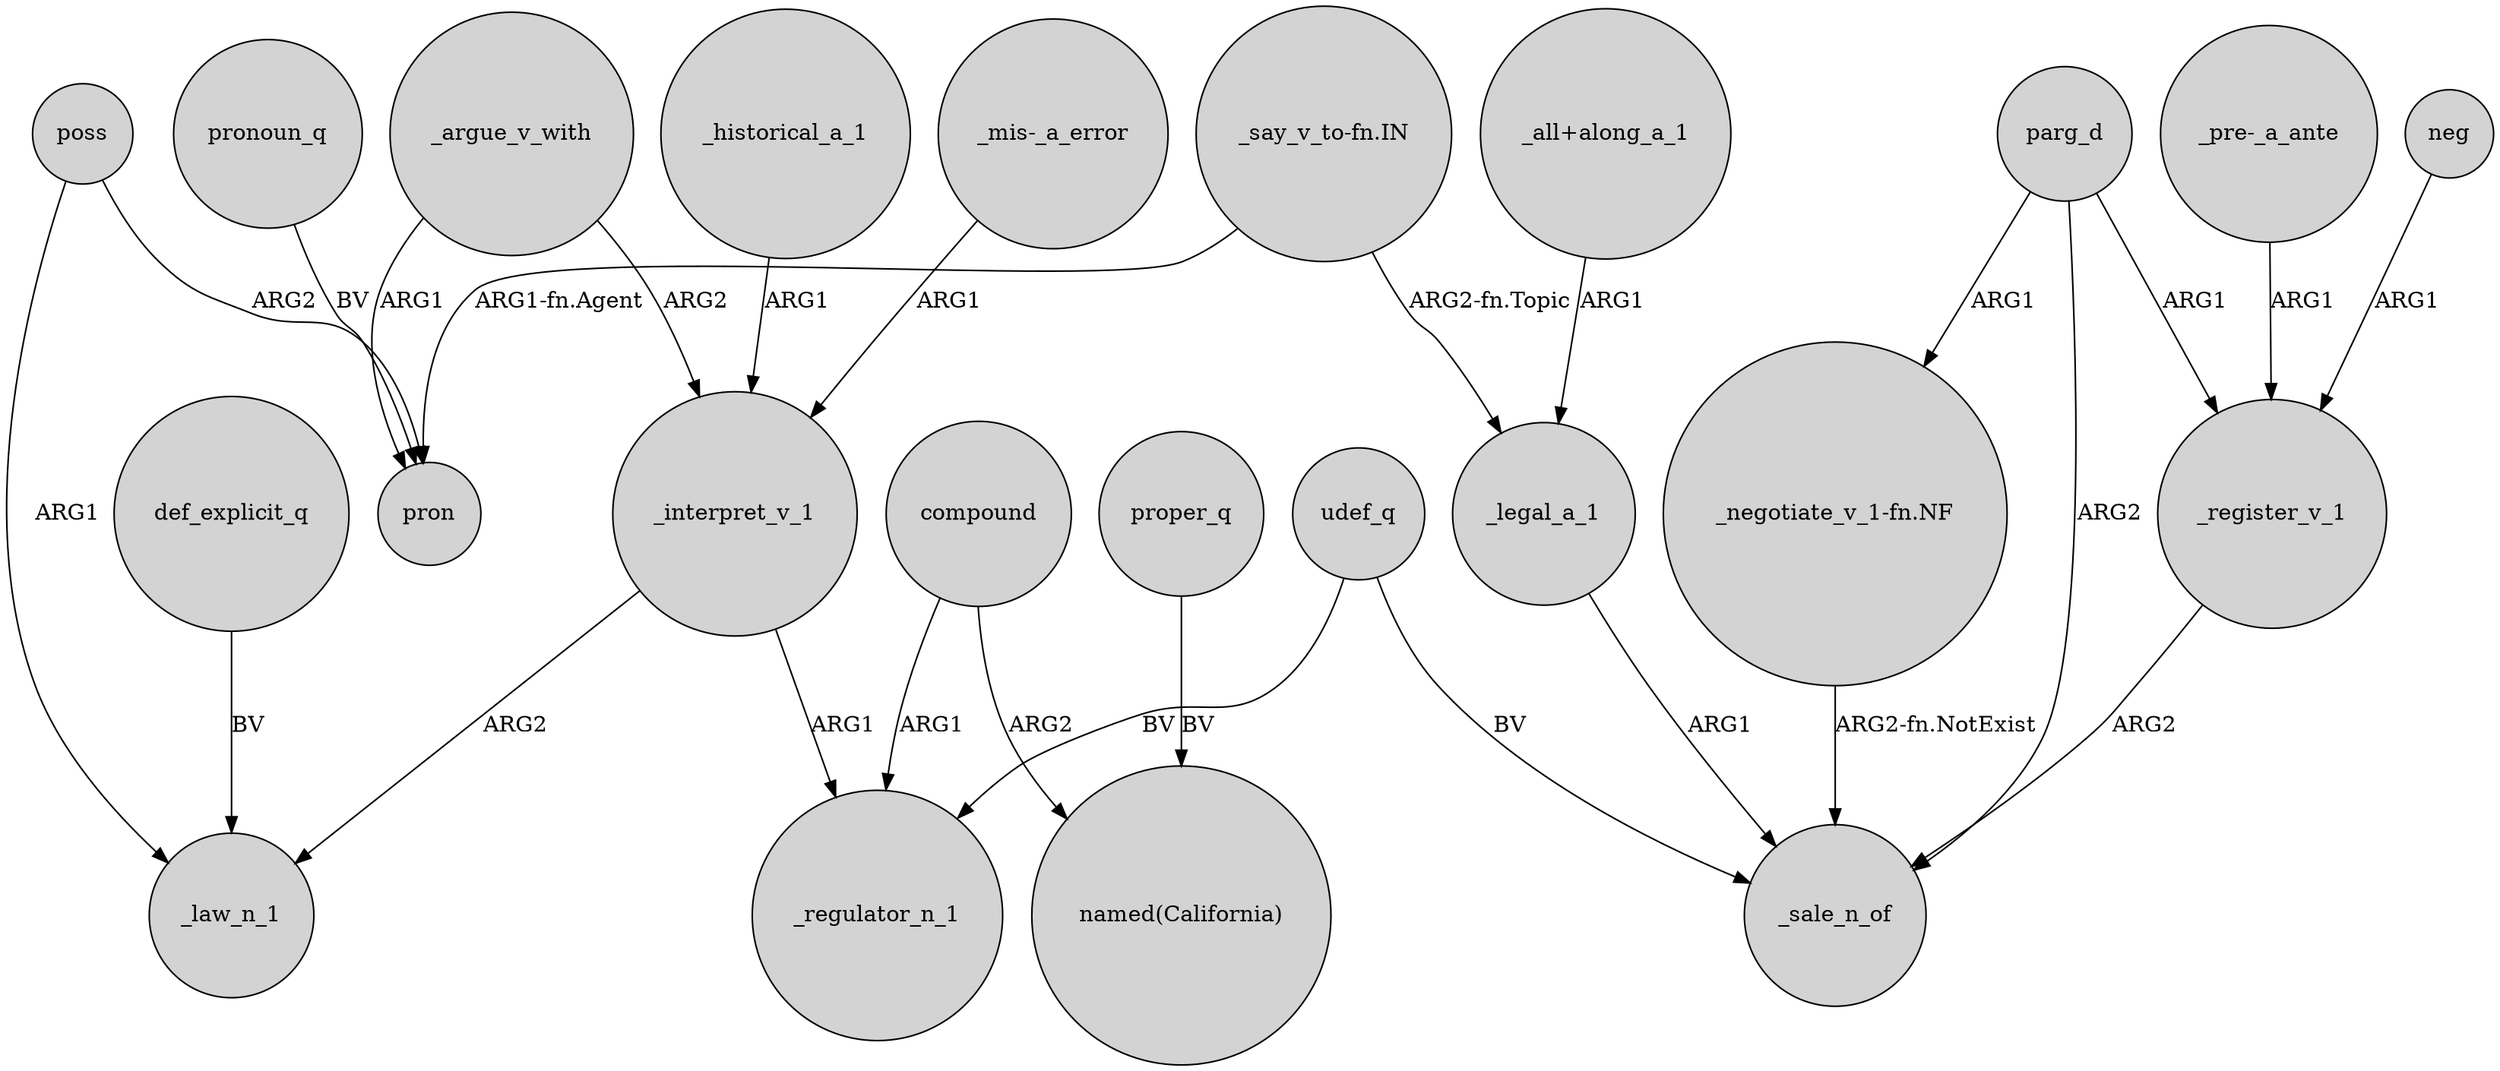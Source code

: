digraph {
	node [shape=circle style=filled]
	_register_v_1 -> _sale_n_of [label=ARG2]
	"_say_v_to-fn.IN" -> _legal_a_1 [label="ARG2-fn.Topic"]
	def_explicit_q -> _law_n_1 [label=BV]
	poss -> pron [label=ARG2]
	"_mis-_a_error" -> _interpret_v_1 [label=ARG1]
	_argue_v_with -> _interpret_v_1 [label=ARG2]
	proper_q -> "named(California)" [label=BV]
	_legal_a_1 -> _sale_n_of [label=ARG1]
	"_pre-_a_ante" -> _register_v_1 [label=ARG1]
	parg_d -> _register_v_1 [label=ARG1]
	_interpret_v_1 -> _regulator_n_1 [label=ARG1]
	_argue_v_with -> pron [label=ARG1]
	pronoun_q -> pron [label=BV]
	_interpret_v_1 -> _law_n_1 [label=ARG2]
	parg_d -> _sale_n_of [label=ARG2]
	"_negotiate_v_1-fn.NF" -> _sale_n_of [label="ARG2-fn.NotExist"]
	neg -> _register_v_1 [label=ARG1]
	udef_q -> _sale_n_of [label=BV]
	"_say_v_to-fn.IN" -> pron [label="ARG1-fn.Agent"]
	compound -> "named(California)" [label=ARG2]
	_historical_a_1 -> _interpret_v_1 [label=ARG1]
	compound -> _regulator_n_1 [label=ARG1]
	poss -> _law_n_1 [label=ARG1]
	"_all+along_a_1" -> _legal_a_1 [label=ARG1]
	udef_q -> _regulator_n_1 [label=BV]
	parg_d -> "_negotiate_v_1-fn.NF" [label=ARG1]
}
